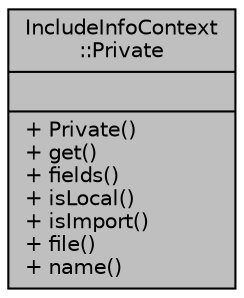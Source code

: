 digraph "IncludeInfoContext::Private"
{
 // LATEX_PDF_SIZE
  edge [fontname="Helvetica",fontsize="10",labelfontname="Helvetica",labelfontsize="10"];
  node [fontname="Helvetica",fontsize="10",shape=record];
  Node1 [label="{IncludeInfoContext\l::Private\n||+ Private()\l+ get()\l+ fields()\l+ isLocal()\l+ isImport()\l+ file()\l+ name()\l}",height=0.2,width=0.4,color="black", fillcolor="grey75", style="filled", fontcolor="black",tooltip=" "];
}
